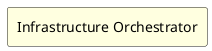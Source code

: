 @startuml

left to right direction


rectangle "Infrastructure Orchestrator" #lightyellow {
}


@enduml
